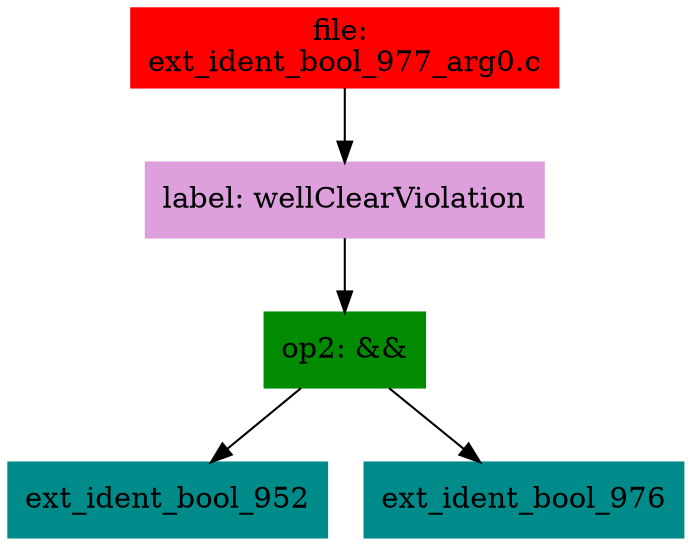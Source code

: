 digraph G {
node [shape=box]

0 [label="file: 
ext_ident_bool_977_arg0.c",color=red, style=filled]
1 [label="label: wellClearViolation",color=plum, style=filled]
0 -> 1
2 [label="op2: &&",color=green4, style=filled]
1 -> 2
3 [label="ext_ident_bool_952",color=cyan4, style=filled]
2 -> 3
1208 [label="ext_ident_bool_976",color=cyan4, style=filled]
2 -> 1208


}

